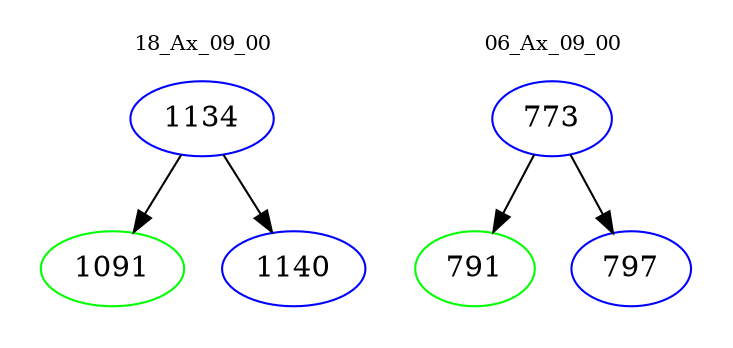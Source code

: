 digraph{
subgraph cluster_0 {
color = white
label = "18_Ax_09_00";
fontsize=10;
T0_1134 [label="1134", color="blue"]
T0_1134 -> T0_1091 [color="black"]
T0_1091 [label="1091", color="green"]
T0_1134 -> T0_1140 [color="black"]
T0_1140 [label="1140", color="blue"]
}
subgraph cluster_1 {
color = white
label = "06_Ax_09_00";
fontsize=10;
T1_773 [label="773", color="blue"]
T1_773 -> T1_791 [color="black"]
T1_791 [label="791", color="green"]
T1_773 -> T1_797 [color="black"]
T1_797 [label="797", color="blue"]
}
}
